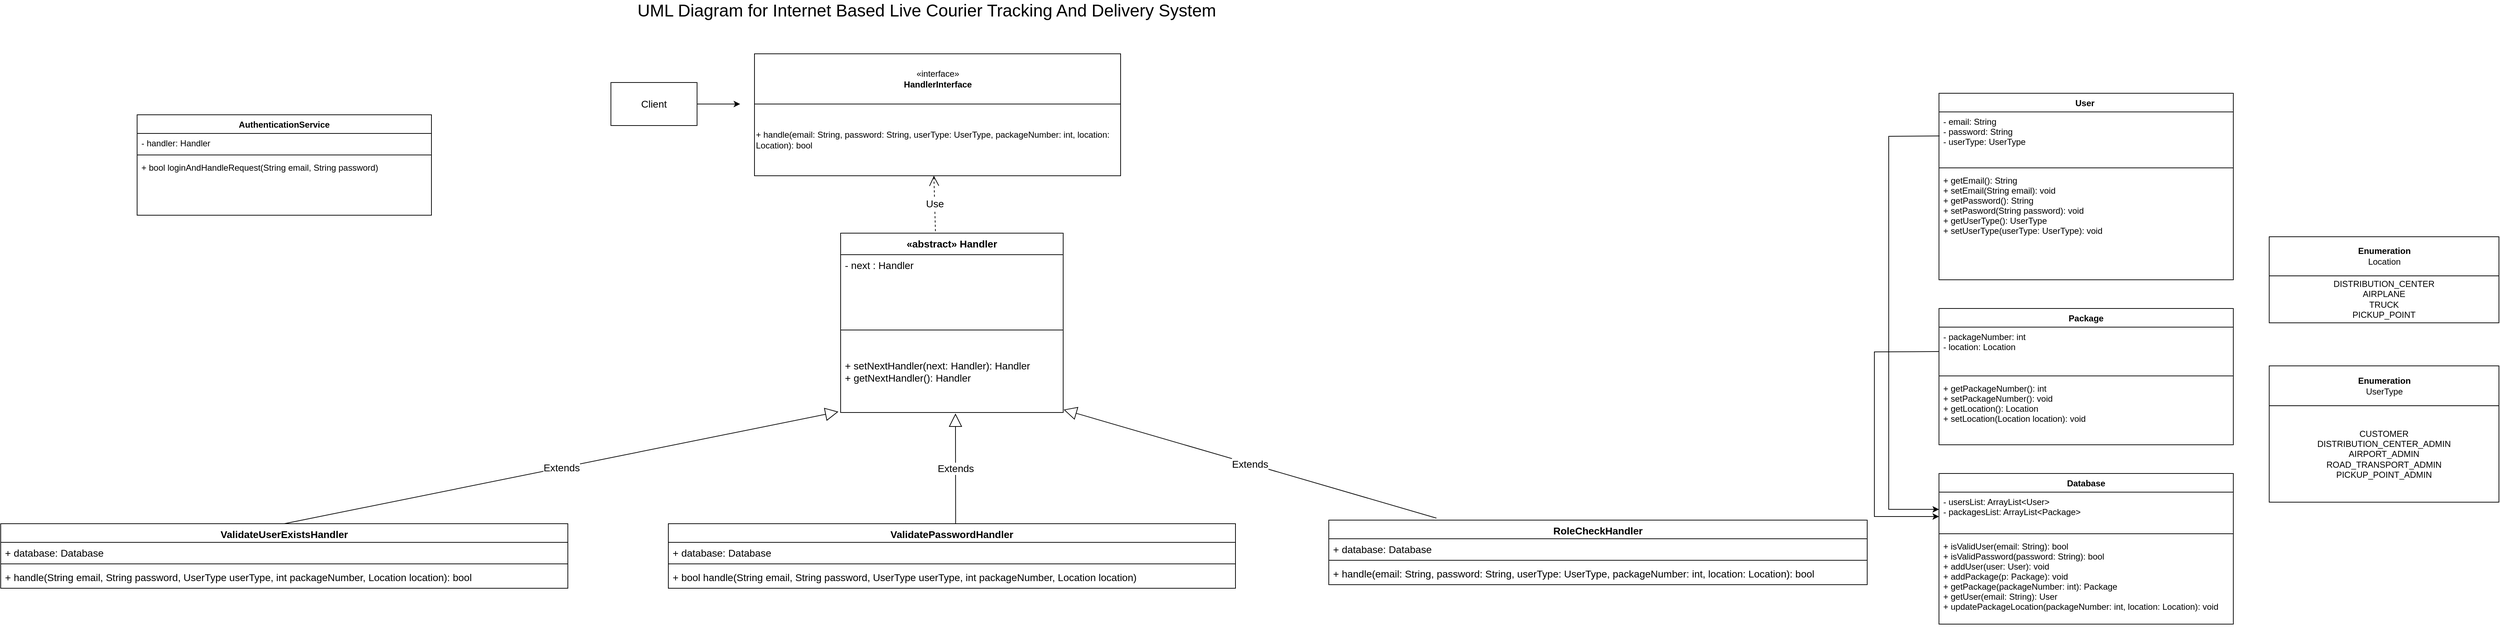 <mxfile version="17.4.6" type="github" pages="2">
  <diagram id="otWur2WPJ21rTFbDRPrZ" name="Chain of Responsibility">
    <mxGraphModel dx="1482" dy="1453" grid="1" gridSize="10" guides="1" tooltips="1" connect="1" arrows="1" fold="1" page="1" pageScale="1" pageWidth="850" pageHeight="1100" math="0" shadow="0">
      <root>
        <mxCell id="0" />
        <mxCell id="1" parent="0" />
        <mxCell id="FFa5N6bacRjldiAJ_zJj-1" value="Client" style="rounded=0;whiteSpace=wrap;html=1;fontSize=14;" parent="1" vertex="1">
          <mxGeometry x="290" y="-365" width="120" height="60" as="geometry" />
        </mxCell>
        <mxCell id="_Wz7owzD4imnTU0yhq6j-1" value="«interface»&lt;br&gt;&lt;b&gt;HandlerInterface&lt;/b&gt;" style="html=1;" parent="1" vertex="1">
          <mxGeometry x="490" y="-405" width="510" height="70" as="geometry" />
        </mxCell>
        <mxCell id="_Wz7owzD4imnTU0yhq6j-2" value="+ handle(email: String, password: String, userType: UserType, packageNumber: int, location: Location): bool" style="rounded=0;whiteSpace=wrap;html=1;align=left;" parent="1" vertex="1">
          <mxGeometry x="490" y="-335" width="510" height="100" as="geometry" />
        </mxCell>
        <mxCell id="0srOOCT5m3BE5MQQgk_T-1" value="«abstract» Handler" style="swimlane;fontStyle=1;align=center;verticalAlign=top;childLayout=stackLayout;horizontal=1;startSize=30;horizontalStack=0;resizeParent=1;resizeParentMax=0;resizeLast=0;collapsible=1;marginBottom=0;fontSize=14;" parent="1" vertex="1">
          <mxGeometry x="610" y="-155" width="310" height="250" as="geometry" />
        </mxCell>
        <mxCell id="0srOOCT5m3BE5MQQgk_T-2" value="- next : Handler" style="text;strokeColor=none;fillColor=none;align=left;verticalAlign=top;spacingLeft=4;spacingRight=4;overflow=hidden;rotatable=0;points=[[0,0.5],[1,0.5]];portConstraint=eastwest;fontSize=14;" parent="0srOOCT5m3BE5MQQgk_T-1" vertex="1">
          <mxGeometry y="30" width="310" height="70" as="geometry" />
        </mxCell>
        <mxCell id="0srOOCT5m3BE5MQQgk_T-3" value="" style="line;strokeWidth=1;fillColor=none;align=left;verticalAlign=middle;spacingTop=-1;spacingLeft=3;spacingRight=3;rotatable=0;labelPosition=right;points=[];portConstraint=eastwest;fontSize=14;" parent="0srOOCT5m3BE5MQQgk_T-1" vertex="1">
          <mxGeometry y="100" width="310" height="70" as="geometry" />
        </mxCell>
        <mxCell id="0srOOCT5m3BE5MQQgk_T-4" value="+ setNextHandler(next: Handler): Handler&#xa;+ getNextHandler(): Handler" style="text;strokeColor=none;fillColor=none;align=left;verticalAlign=top;spacingLeft=4;spacingRight=4;overflow=hidden;rotatable=0;points=[[0,0.5],[1,0.5]];portConstraint=eastwest;fontSize=14;" parent="0srOOCT5m3BE5MQQgk_T-1" vertex="1">
          <mxGeometry y="170" width="310" height="80" as="geometry" />
        </mxCell>
        <mxCell id="0srOOCT5m3BE5MQQgk_T-5" value="Use" style="endArrow=open;endSize=12;dashed=1;html=1;rounded=0;fontSize=14;exitX=0.426;exitY=-0.011;exitDx=0;exitDy=0;exitPerimeter=0;entryX=0.49;entryY=1;entryDx=0;entryDy=0;entryPerimeter=0;" parent="1" source="0srOOCT5m3BE5MQQgk_T-1" target="_Wz7owzD4imnTU0yhq6j-2" edge="1">
          <mxGeometry width="160" relative="1" as="geometry">
            <mxPoint x="630" y="35" as="sourcePoint" />
            <mxPoint x="620" y="-225" as="targetPoint" />
          </mxGeometry>
        </mxCell>
        <mxCell id="BcITJbNtXPjuCZlN1hM3-1" value="ValidateUserExistsHandler" style="swimlane;fontStyle=1;align=center;verticalAlign=top;childLayout=stackLayout;horizontal=1;startSize=26;horizontalStack=0;resizeParent=1;resizeParentMax=0;resizeLast=0;collapsible=1;marginBottom=0;fontSize=14;" parent="1" vertex="1">
          <mxGeometry x="-560" y="250" width="790" height="90" as="geometry" />
        </mxCell>
        <mxCell id="BcITJbNtXPjuCZlN1hM3-2" value="+ database: Database" style="text;strokeColor=none;fillColor=none;align=left;verticalAlign=top;spacingLeft=4;spacingRight=4;overflow=hidden;rotatable=0;points=[[0,0.5],[1,0.5]];portConstraint=eastwest;fontSize=14;" parent="BcITJbNtXPjuCZlN1hM3-1" vertex="1">
          <mxGeometry y="26" width="790" height="26" as="geometry" />
        </mxCell>
        <mxCell id="BcITJbNtXPjuCZlN1hM3-3" value="" style="line;strokeWidth=1;fillColor=none;align=left;verticalAlign=middle;spacingTop=-1;spacingLeft=3;spacingRight=3;rotatable=0;labelPosition=right;points=[];portConstraint=eastwest;fontSize=14;" parent="BcITJbNtXPjuCZlN1hM3-1" vertex="1">
          <mxGeometry y="52" width="790" height="8" as="geometry" />
        </mxCell>
        <mxCell id="BcITJbNtXPjuCZlN1hM3-4" value="+ handle(String email, String password, UserType userType, int packageNumber, Location location): bool" style="text;strokeColor=none;fillColor=none;align=left;verticalAlign=top;spacingLeft=4;spacingRight=4;overflow=hidden;rotatable=0;points=[[0,0.5],[1,0.5]];portConstraint=eastwest;fontSize=14;" parent="BcITJbNtXPjuCZlN1hM3-1" vertex="1">
          <mxGeometry y="60" width="790" height="30" as="geometry" />
        </mxCell>
        <mxCell id="BcITJbNtXPjuCZlN1hM3-5" value="Extends" style="endArrow=block;endSize=16;endFill=0;html=1;rounded=0;fontSize=14;entryX=-0.01;entryY=0.986;entryDx=0;entryDy=0;entryPerimeter=0;exitX=0.5;exitY=0;exitDx=0;exitDy=0;" parent="1" source="BcITJbNtXPjuCZlN1hM3-1" target="0srOOCT5m3BE5MQQgk_T-4" edge="1">
          <mxGeometry width="160" relative="1" as="geometry">
            <mxPoint x="400" y="205" as="sourcePoint" />
            <mxPoint x="560" y="205" as="targetPoint" />
          </mxGeometry>
        </mxCell>
        <mxCell id="qop3O2mttNvPQfYEsp8q-5" value="Extends" style="endArrow=block;endSize=16;endFill=0;html=1;rounded=0;fontSize=14;entryX=0.516;entryY=1.017;entryDx=0;entryDy=0;exitX=0.483;exitY=-0.004;exitDx=0;exitDy=0;entryPerimeter=0;exitPerimeter=0;" parent="1" target="0srOOCT5m3BE5MQQgk_T-4" edge="1">
          <mxGeometry width="160" relative="1" as="geometry">
            <mxPoint x="770.21" y="249.64" as="sourcePoint" />
            <mxPoint x="988.96" y="102.928" as="targetPoint" />
          </mxGeometry>
        </mxCell>
        <mxCell id="PGxlf7fOoOstRI18fU5A-1" value="RoleCheckHandler" style="swimlane;fontStyle=1;align=center;verticalAlign=top;childLayout=stackLayout;horizontal=1;startSize=26;horizontalStack=0;resizeParent=1;resizeParentMax=0;resizeLast=0;collapsible=1;marginBottom=0;fontSize=14;" parent="1" vertex="1">
          <mxGeometry x="1290" y="245" width="750" height="90" as="geometry" />
        </mxCell>
        <mxCell id="PGxlf7fOoOstRI18fU5A-2" value="+ database: Database" style="text;strokeColor=none;fillColor=none;align=left;verticalAlign=top;spacingLeft=4;spacingRight=4;overflow=hidden;rotatable=0;points=[[0,0.5],[1,0.5]];portConstraint=eastwest;fontSize=14;" parent="PGxlf7fOoOstRI18fU5A-1" vertex="1">
          <mxGeometry y="26" width="750" height="26" as="geometry" />
        </mxCell>
        <mxCell id="PGxlf7fOoOstRI18fU5A-3" value="" style="line;strokeWidth=1;fillColor=none;align=left;verticalAlign=middle;spacingTop=-1;spacingLeft=3;spacingRight=3;rotatable=0;labelPosition=right;points=[];portConstraint=eastwest;fontSize=14;" parent="PGxlf7fOoOstRI18fU5A-1" vertex="1">
          <mxGeometry y="52" width="750" height="8" as="geometry" />
        </mxCell>
        <mxCell id="PGxlf7fOoOstRI18fU5A-4" value="+ handle(email: String, password: String, userType: UserType, packageNumber: int, location: Location): bool" style="text;strokeColor=none;fillColor=none;align=left;verticalAlign=top;spacingLeft=4;spacingRight=4;overflow=hidden;rotatable=0;points=[[0,0.5],[1,0.5]];portConstraint=eastwest;fontSize=14;" parent="PGxlf7fOoOstRI18fU5A-1" vertex="1">
          <mxGeometry y="60" width="750" height="30" as="geometry" />
        </mxCell>
        <mxCell id="PGxlf7fOoOstRI18fU5A-5" value="Extends" style="endArrow=block;endSize=16;endFill=0;html=1;rounded=0;fontSize=14;entryX=1.002;entryY=0.95;entryDx=0;entryDy=0;exitX=0.2;exitY=-0.031;exitDx=0;exitDy=0;exitPerimeter=0;entryPerimeter=0;" parent="1" source="PGxlf7fOoOstRI18fU5A-1" target="0srOOCT5m3BE5MQQgk_T-4" edge="1">
          <mxGeometry width="160" relative="1" as="geometry">
            <mxPoint x="1070" y="175.004" as="sourcePoint" />
            <mxPoint x="1030" y="30" as="targetPoint" />
          </mxGeometry>
        </mxCell>
        <mxCell id="hAEmtSs_mm4udfY4H9ZR-1" value="Package" style="swimlane;fontStyle=1;align=center;verticalAlign=top;childLayout=stackLayout;horizontal=1;startSize=26;horizontalStack=0;resizeParent=1;resizeParentMax=0;resizeLast=0;collapsible=1;marginBottom=0;" parent="1" vertex="1">
          <mxGeometry x="2140" y="-50" width="410" height="190" as="geometry" />
        </mxCell>
        <mxCell id="hAEmtSs_mm4udfY4H9ZR-2" value="- packageNumber: int&#xa;- location: Location" style="text;strokeColor=none;fillColor=none;align=left;verticalAlign=top;spacingLeft=4;spacingRight=4;overflow=hidden;rotatable=0;points=[[0,0.5],[1,0.5]];portConstraint=eastwest;" parent="hAEmtSs_mm4udfY4H9ZR-1" vertex="1">
          <mxGeometry y="26" width="410" height="64" as="geometry" />
        </mxCell>
        <mxCell id="hAEmtSs_mm4udfY4H9ZR-3" value="" style="line;strokeWidth=1;fillColor=none;align=left;verticalAlign=middle;spacingTop=-1;spacingLeft=3;spacingRight=3;rotatable=0;labelPosition=right;points=[];portConstraint=eastwest;" parent="hAEmtSs_mm4udfY4H9ZR-1" vertex="1">
          <mxGeometry y="90" width="410" height="8" as="geometry" />
        </mxCell>
        <mxCell id="hAEmtSs_mm4udfY4H9ZR-4" value="+ getPackageNumber(): int&#xa;+ setPackageNumber(): void&#xa;+ getLocation(): Location&#xa;+ setLocation(Location location): void" style="text;strokeColor=none;fillColor=none;align=left;verticalAlign=top;spacingLeft=4;spacingRight=4;overflow=hidden;rotatable=0;points=[[0,0.5],[1,0.5]];portConstraint=eastwest;" parent="hAEmtSs_mm4udfY4H9ZR-1" vertex="1">
          <mxGeometry y="98" width="410" height="92" as="geometry" />
        </mxCell>
        <mxCell id="rr0swaz7cRlBqUtbKK85-1" value="User " style="swimlane;fontStyle=1;align=center;verticalAlign=top;childLayout=stackLayout;horizontal=1;startSize=26;horizontalStack=0;resizeParent=1;resizeParentMax=0;resizeLast=0;collapsible=1;marginBottom=0;" parent="1" vertex="1">
          <mxGeometry x="2140" y="-350" width="410" height="260" as="geometry" />
        </mxCell>
        <mxCell id="rr0swaz7cRlBqUtbKK85-2" value="- email: String&#xa;- password: String&#xa;- userType: UserType&#xa;" style="text;strokeColor=none;fillColor=none;align=left;verticalAlign=top;spacingLeft=4;spacingRight=4;overflow=hidden;rotatable=0;points=[[0,0.5],[1,0.5]];portConstraint=eastwest;" parent="rr0swaz7cRlBqUtbKK85-1" vertex="1">
          <mxGeometry y="26" width="410" height="74" as="geometry" />
        </mxCell>
        <mxCell id="rr0swaz7cRlBqUtbKK85-3" value="" style="line;strokeWidth=1;fillColor=none;align=left;verticalAlign=middle;spacingTop=-1;spacingLeft=3;spacingRight=3;rotatable=0;labelPosition=right;points=[];portConstraint=eastwest;" parent="rr0swaz7cRlBqUtbKK85-1" vertex="1">
          <mxGeometry y="100" width="410" height="8" as="geometry" />
        </mxCell>
        <mxCell id="rr0swaz7cRlBqUtbKK85-4" value="+ getEmail(): String&#xa;+ setEmail(String email): void&#xa;+ getPassword(): String&#xa;+ setPasword(String password): void&#xa;+ getUserType(): UserType&#xa;+ setUserType(userType: UserType): void" style="text;strokeColor=none;fillColor=none;align=left;verticalAlign=top;spacingLeft=4;spacingRight=4;overflow=hidden;rotatable=0;points=[[0,0.5],[1,0.5]];portConstraint=eastwest;" parent="rr0swaz7cRlBqUtbKK85-1" vertex="1">
          <mxGeometry y="108" width="410" height="152" as="geometry" />
        </mxCell>
        <mxCell id="MUsQoXS8Kp3FrqYdgBrQ-4" value="" style="group" parent="1" vertex="1" connectable="0">
          <mxGeometry x="2600" y="30" width="320" height="200" as="geometry" />
        </mxCell>
        <mxCell id="MUsQoXS8Kp3FrqYdgBrQ-5" value="&lt;b&gt;Enumeration&lt;/b&gt;&lt;br&gt;UserType" style="html=1;" parent="MUsQoXS8Kp3FrqYdgBrQ-4" vertex="1">
          <mxGeometry width="320" height="55.56" as="geometry" />
        </mxCell>
        <mxCell id="MUsQoXS8Kp3FrqYdgBrQ-6" value="CUSTOMER&lt;br&gt;DISTRIBUTION_CENTER_ADMIN&lt;br&gt;AIRPORT_ADMIN&lt;br&gt;ROAD_TRANSPORT_ADMIN&lt;br&gt;PICKUP_POINT_ADMIN" style="whiteSpace=wrap;html=1;" parent="MUsQoXS8Kp3FrqYdgBrQ-4" vertex="1">
          <mxGeometry y="55.56" width="320" height="134.44" as="geometry" />
        </mxCell>
        <mxCell id="jja-RJN0jUGoPcYpES7G-3" value="" style="endArrow=classic;html=1;rounded=0;fontSize=14;exitX=1;exitY=0.5;exitDx=0;exitDy=0;" parent="1" source="FFa5N6bacRjldiAJ_zJj-1" edge="1">
          <mxGeometry width="50" height="50" relative="1" as="geometry">
            <mxPoint x="1050" y="45" as="sourcePoint" />
            <mxPoint x="470" y="-335" as="targetPoint" />
          </mxGeometry>
        </mxCell>
        <mxCell id="ImdTXS83Y6dw-iiiufQJ-1" value="AuthenticationService" style="swimlane;fontStyle=1;align=center;verticalAlign=top;childLayout=stackLayout;horizontal=1;startSize=26;horizontalStack=0;resizeParent=1;resizeParentMax=0;resizeLast=0;collapsible=1;marginBottom=0;" parent="1" vertex="1">
          <mxGeometry x="-370" y="-320" width="410" height="140" as="geometry" />
        </mxCell>
        <mxCell id="ImdTXS83Y6dw-iiiufQJ-2" value="- handler: Handler" style="text;strokeColor=none;fillColor=none;align=left;verticalAlign=top;spacingLeft=4;spacingRight=4;overflow=hidden;rotatable=0;points=[[0,0.5],[1,0.5]];portConstraint=eastwest;" parent="ImdTXS83Y6dw-iiiufQJ-1" vertex="1">
          <mxGeometry y="26" width="410" height="26" as="geometry" />
        </mxCell>
        <mxCell id="ImdTXS83Y6dw-iiiufQJ-3" value="" style="line;strokeWidth=1;fillColor=none;align=left;verticalAlign=middle;spacingTop=-1;spacingLeft=3;spacingRight=3;rotatable=0;labelPosition=right;points=[];portConstraint=eastwest;" parent="ImdTXS83Y6dw-iiiufQJ-1" vertex="1">
          <mxGeometry y="52" width="410" height="8" as="geometry" />
        </mxCell>
        <mxCell id="ImdTXS83Y6dw-iiiufQJ-4" value="+ bool loginAndHandleRequest(String email, String password)" style="text;strokeColor=none;fillColor=none;align=left;verticalAlign=top;spacingLeft=4;spacingRight=4;overflow=hidden;rotatable=0;points=[[0,0.5],[1,0.5]];portConstraint=eastwest;" parent="ImdTXS83Y6dw-iiiufQJ-1" vertex="1">
          <mxGeometry y="60" width="410" height="80" as="geometry" />
        </mxCell>
        <mxCell id="ImdTXS83Y6dw-iiiufQJ-5" value="Database" style="swimlane;fontStyle=1;align=center;verticalAlign=top;childLayout=stackLayout;horizontal=1;startSize=26;horizontalStack=0;resizeParent=1;resizeParentMax=0;resizeLast=0;collapsible=1;marginBottom=0;" parent="1" vertex="1">
          <mxGeometry x="2140" y="180" width="410" height="210" as="geometry" />
        </mxCell>
        <mxCell id="ImdTXS83Y6dw-iiiufQJ-6" value="- usersList: ArrayList&lt;User&gt;&#xa;- packagesList: ArrayList&lt;Package&gt;" style="text;strokeColor=none;fillColor=none;align=left;verticalAlign=top;spacingLeft=4;spacingRight=4;overflow=hidden;rotatable=0;points=[[0,0.5],[1,0.5]];portConstraint=eastwest;" parent="ImdTXS83Y6dw-iiiufQJ-5" vertex="1">
          <mxGeometry y="26" width="410" height="54" as="geometry" />
        </mxCell>
        <mxCell id="ImdTXS83Y6dw-iiiufQJ-7" value="" style="line;strokeWidth=1;fillColor=none;align=left;verticalAlign=middle;spacingTop=-1;spacingLeft=3;spacingRight=3;rotatable=0;labelPosition=right;points=[];portConstraint=eastwest;" parent="ImdTXS83Y6dw-iiiufQJ-5" vertex="1">
          <mxGeometry y="80" width="410" height="8" as="geometry" />
        </mxCell>
        <mxCell id="ImdTXS83Y6dw-iiiufQJ-8" value="+ isValidUser(email: String): bool&#xa;+ isValidPassword(password: String): bool&#xa;+ addUser(user: User): void&#xa;+ addPackage(p: Package): void&#xa;+ getPackage(packageNumber: int): Package&#xa;+ getUser(email: String): User&#xa;+ updatePackageLocation(packageNumber: int, location: Location): void&#xa;" style="text;strokeColor=none;fillColor=none;align=left;verticalAlign=top;spacingLeft=4;spacingRight=4;overflow=hidden;rotatable=0;points=[[0,0.5],[1,0.5]];portConstraint=eastwest;" parent="ImdTXS83Y6dw-iiiufQJ-5" vertex="1">
          <mxGeometry y="88" width="410" height="122" as="geometry" />
        </mxCell>
        <mxCell id="rKR4BnmrtI5eepBH9tX6-1" value="" style="group" parent="1" vertex="1" connectable="0">
          <mxGeometry x="2600" y="-150" width="320" height="120" as="geometry" />
        </mxCell>
        <mxCell id="rKR4BnmrtI5eepBH9tX6-2" value="&lt;b&gt;Enumeration&lt;/b&gt;&lt;br&gt;Location" style="html=1;" parent="rKR4BnmrtI5eepBH9tX6-1" vertex="1">
          <mxGeometry width="320.0" height="54.545" as="geometry" />
        </mxCell>
        <mxCell id="rKR4BnmrtI5eepBH9tX6-3" value="DISTRIBUTION_CENTER&lt;br&gt;AIRPLANE&lt;br&gt;TRUCK&lt;br&gt;PICKUP_POINT" style="whiteSpace=wrap;html=1;" parent="rKR4BnmrtI5eepBH9tX6-1" vertex="1">
          <mxGeometry y="54.545" width="320.0" height="65.455" as="geometry" />
        </mxCell>
        <mxCell id="kcaJnivnjWEx7B69TTp--1" value="ValidatePasswordHandler" style="swimlane;fontStyle=1;align=center;verticalAlign=top;childLayout=stackLayout;horizontal=1;startSize=26;horizontalStack=0;resizeParent=1;resizeParentMax=0;resizeLast=0;collapsible=1;marginBottom=0;fontSize=14;" parent="1" vertex="1">
          <mxGeometry x="370" y="250" width="790" height="90" as="geometry" />
        </mxCell>
        <mxCell id="kcaJnivnjWEx7B69TTp--2" value="+ database: Database" style="text;strokeColor=none;fillColor=none;align=left;verticalAlign=top;spacingLeft=4;spacingRight=4;overflow=hidden;rotatable=0;points=[[0,0.5],[1,0.5]];portConstraint=eastwest;fontSize=14;" parent="kcaJnivnjWEx7B69TTp--1" vertex="1">
          <mxGeometry y="26" width="790" height="26" as="geometry" />
        </mxCell>
        <mxCell id="kcaJnivnjWEx7B69TTp--3" value="" style="line;strokeWidth=1;fillColor=none;align=left;verticalAlign=middle;spacingTop=-1;spacingLeft=3;spacingRight=3;rotatable=0;labelPosition=right;points=[];portConstraint=eastwest;fontSize=14;" parent="kcaJnivnjWEx7B69TTp--1" vertex="1">
          <mxGeometry y="52" width="790" height="8" as="geometry" />
        </mxCell>
        <mxCell id="kcaJnivnjWEx7B69TTp--4" value="+ bool handle(String email, String password, UserType userType, int packageNumber, Location location)" style="text;strokeColor=none;fillColor=none;align=left;verticalAlign=top;spacingLeft=4;spacingRight=4;overflow=hidden;rotatable=0;points=[[0,0.5],[1,0.5]];portConstraint=eastwest;fontSize=14;" parent="kcaJnivnjWEx7B69TTp--1" vertex="1">
          <mxGeometry y="60" width="790" height="30" as="geometry" />
        </mxCell>
        <mxCell id="VBod3FkIxNUxRpvf7zoo-2" value="&lt;font style=&quot;font-size: 24px&quot;&gt;UML Diagram for&amp;nbsp;Internet Based Live Courier Tracking And Delivery System&lt;/font&gt;" style="text;html=1;strokeColor=none;fillColor=none;align=center;verticalAlign=middle;whiteSpace=wrap;rounded=0;" parent="1" vertex="1">
          <mxGeometry x="150" y="-480" width="1160" height="30" as="geometry" />
        </mxCell>
        <mxCell id="RmF1PEcsJet1cVzmb6TF-1" value="" style="endArrow=classic;html=1;rounded=0;exitX=0.002;exitY=0.452;exitDx=0;exitDy=0;exitPerimeter=0;" edge="1" parent="1" source="rr0swaz7cRlBqUtbKK85-2">
          <mxGeometry width="50" height="50" relative="1" as="geometry">
            <mxPoint x="2050" y="-170" as="sourcePoint" />
            <mxPoint x="2140" y="230" as="targetPoint" />
            <Array as="points">
              <mxPoint x="2070" y="-290" />
              <mxPoint x="2070" y="-120" />
              <mxPoint x="2070" y="230" />
            </Array>
          </mxGeometry>
        </mxCell>
        <mxCell id="RmF1PEcsJet1cVzmb6TF-2" value="" style="endArrow=classic;html=1;rounded=0;entryX=0;entryY=0.63;entryDx=0;entryDy=0;entryPerimeter=0;" edge="1" parent="1" target="ImdTXS83Y6dw-iiiufQJ-6">
          <mxGeometry width="50" height="50" relative="1" as="geometry">
            <mxPoint x="2140" y="10" as="sourcePoint" />
            <mxPoint x="2120" y="530.55" as="targetPoint" />
            <Array as="points">
              <mxPoint x="2050" y="10.55" />
              <mxPoint x="2050" y="180.55" />
              <mxPoint x="2050" y="240" />
            </Array>
          </mxGeometry>
        </mxCell>
      </root>
    </mxGraphModel>
  </diagram>
  <diagram id="p0ZPCLanHvWfhputDumy" name="Representation">
    <mxGraphModel dx="1422" dy="794" grid="1" gridSize="10" guides="1" tooltips="1" connect="1" arrows="1" fold="1" page="1" pageScale="1" pageWidth="850" pageHeight="1100" math="0" shadow="0">
      <root>
        <mxCell id="0" />
        <mxCell id="1" parent="0" />
        <mxCell id="NjzL8MiuOtKuMUMjUwra-14" value="" style="rounded=0;whiteSpace=wrap;html=1;" parent="1" vertex="1">
          <mxGeometry x="170" y="270" width="660" height="230" as="geometry" />
        </mxCell>
        <mxCell id="NjzL8MiuOtKuMUMjUwra-1" value="Request" style="rounded=0;whiteSpace=wrap;html=1;" parent="1" vertex="1">
          <mxGeometry x="40" y="360" width="120" height="60" as="geometry" />
        </mxCell>
        <mxCell id="NjzL8MiuOtKuMUMjUwra-3" value="" style="endArrow=classic;html=1;rounded=0;exitX=1;exitY=0.5;exitDx=0;exitDy=0;" parent="1" source="NjzL8MiuOtKuMUMjUwra-1" edge="1">
          <mxGeometry width="50" height="50" relative="1" as="geometry">
            <mxPoint x="400" y="430" as="sourcePoint" />
            <mxPoint x="240" y="390" as="targetPoint" />
          </mxGeometry>
        </mxCell>
        <mxCell id="NjzL8MiuOtKuMUMjUwra-4" value="Handle Email Validation" style="rounded=0;whiteSpace=wrap;html=1;" parent="1" vertex="1">
          <mxGeometry x="240" y="360" width="120" height="60" as="geometry" />
        </mxCell>
        <mxCell id="NjzL8MiuOtKuMUMjUwra-5" value="" style="endArrow=classic;html=1;rounded=0;exitX=1;exitY=0.5;exitDx=0;exitDy=0;" parent="1" source="NjzL8MiuOtKuMUMjUwra-4" edge="1">
          <mxGeometry width="50" height="50" relative="1" as="geometry">
            <mxPoint x="600" y="430" as="sourcePoint" />
            <mxPoint x="440" y="390" as="targetPoint" />
          </mxGeometry>
        </mxCell>
        <mxCell id="NjzL8MiuOtKuMUMjUwra-6" value="Handle Password Validation" style="rounded=0;whiteSpace=wrap;html=1;" parent="1" vertex="1">
          <mxGeometry x="440" y="360" width="120" height="60" as="geometry" />
        </mxCell>
        <mxCell id="NjzL8MiuOtKuMUMjUwra-7" value="" style="endArrow=classic;html=1;rounded=0;exitX=1;exitY=0.5;exitDx=0;exitDy=0;" parent="1" source="NjzL8MiuOtKuMUMjUwra-6" edge="1">
          <mxGeometry width="50" height="50" relative="1" as="geometry">
            <mxPoint x="800" y="430" as="sourcePoint" />
            <mxPoint x="640" y="390" as="targetPoint" />
          </mxGeometry>
        </mxCell>
        <mxCell id="NjzL8MiuOtKuMUMjUwra-8" value="Handle Role Validation" style="rounded=0;whiteSpace=wrap;html=1;" parent="1" vertex="1">
          <mxGeometry x="640" y="360" width="120" height="60" as="geometry" />
        </mxCell>
        <mxCell id="NjzL8MiuOtKuMUMjUwra-9" value="" style="endArrow=classic;html=1;rounded=0;exitX=1;exitY=0.5;exitDx=0;exitDy=0;entryX=0;entryY=0.5;entryDx=0;entryDy=0;" parent="1" source="NjzL8MiuOtKuMUMjUwra-8" target="NjzL8MiuOtKuMUMjUwra-10" edge="1">
          <mxGeometry width="50" height="50" relative="1" as="geometry">
            <mxPoint x="1000" y="430" as="sourcePoint" />
            <mxPoint x="840" y="390" as="targetPoint" />
          </mxGeometry>
        </mxCell>
        <mxCell id="NjzL8MiuOtKuMUMjUwra-10" value="&lt;blockquote style=&quot;margin: 0 0 0 40px ; border: none ; padding: 0px&quot;&gt;Update Package Location&lt;/blockquote&gt;" style="rounded=0;whiteSpace=wrap;html=1;" parent="1" vertex="1">
          <mxGeometry x="850" y="280" width="120" height="60" as="geometry" />
        </mxCell>
        <mxCell id="NjzL8MiuOtKuMUMjUwra-12" value="Retrieve Package Info" style="rounded=0;whiteSpace=wrap;html=1;" parent="1" vertex="1">
          <mxGeometry x="850" y="440" width="120" height="60" as="geometry" />
        </mxCell>
        <mxCell id="NjzL8MiuOtKuMUMjUwra-13" value="" style="endArrow=classic;html=1;rounded=0;exitX=1;exitY=0.5;exitDx=0;exitDy=0;entryX=0;entryY=0.5;entryDx=0;entryDy=0;" parent="1" source="NjzL8MiuOtKuMUMjUwra-8" target="NjzL8MiuOtKuMUMjUwra-12" edge="1">
          <mxGeometry width="50" height="50" relative="1" as="geometry">
            <mxPoint x="1210" y="510" as="sourcePoint" />
            <mxPoint x="890" y="570" as="targetPoint" />
          </mxGeometry>
        </mxCell>
        <mxCell id="NjzL8MiuOtKuMUMjUwra-15" value="&lt;font style=&quot;font-size: 14px&quot;&gt;Chain of Responsibility&lt;/font&gt;" style="text;html=1;align=center;verticalAlign=middle;resizable=0;points=[];autosize=1;strokeColor=none;fillColor=none;" parent="1" vertex="1">
          <mxGeometry x="420" y="240" width="160" height="20" as="geometry" />
        </mxCell>
        <mxCell id="NjzL8MiuOtKuMUMjUwra-16" value="Handle Error/Exception" style="text;html=1;strokeColor=none;fillColor=none;align=center;verticalAlign=middle;whiteSpace=wrap;rounded=0;fontSize=14;" parent="1" vertex="1">
          <mxGeometry x="210" y="550" width="180" height="30" as="geometry" />
        </mxCell>
        <mxCell id="NjzL8MiuOtKuMUMjUwra-17" value="&lt;span style=&quot;color: rgb(0, 0, 0); font-family: helvetica; font-size: 14px; font-style: normal; font-weight: 400; letter-spacing: normal; text-align: center; text-indent: 0px; text-transform: none; word-spacing: 0px; background-color: rgb(248, 249, 250); display: inline; float: none;&quot;&gt;Handle Error/Exception&lt;/span&gt;" style="text;whiteSpace=wrap;html=1;fontSize=14;" parent="1" vertex="1">
          <mxGeometry x="440" y="550" width="170" height="30" as="geometry" />
        </mxCell>
        <mxCell id="NjzL8MiuOtKuMUMjUwra-18" value="&lt;span style=&quot;color: rgb(0, 0, 0); font-family: helvetica; font-size: 14px; font-style: normal; font-weight: 400; letter-spacing: normal; text-align: center; text-indent: 0px; text-transform: none; word-spacing: 0px; background-color: rgb(248, 249, 250); display: inline; float: none;&quot;&gt;Handle Error/Exception&lt;/span&gt;" style="text;whiteSpace=wrap;html=1;fontSize=14;" parent="1" vertex="1">
          <mxGeometry x="640" y="550" width="170" height="30" as="geometry" />
        </mxCell>
        <mxCell id="NjzL8MiuOtKuMUMjUwra-19" value="" style="endArrow=classic;html=1;rounded=0;fontSize=14;exitX=0.425;exitY=1.033;exitDx=0;exitDy=0;exitPerimeter=0;" parent="1" source="NjzL8MiuOtKuMUMjUwra-4" edge="1">
          <mxGeometry width="50" height="50" relative="1" as="geometry">
            <mxPoint x="590" y="380" as="sourcePoint" />
            <mxPoint x="291" y="540" as="targetPoint" />
          </mxGeometry>
        </mxCell>
        <mxCell id="NjzL8MiuOtKuMUMjUwra-20" value="" style="endArrow=classic;html=1;rounded=0;fontSize=14;exitX=0.425;exitY=1.033;exitDx=0;exitDy=0;exitPerimeter=0;" parent="1" edge="1">
          <mxGeometry width="50" height="50" relative="1" as="geometry">
            <mxPoint x="510" y="420" as="sourcePoint" />
            <mxPoint x="510" y="538.02" as="targetPoint" />
          </mxGeometry>
        </mxCell>
        <mxCell id="NjzL8MiuOtKuMUMjUwra-21" value="" style="endArrow=classic;html=1;rounded=0;fontSize=14;exitX=0.425;exitY=1.033;exitDx=0;exitDy=0;exitPerimeter=0;" parent="1" edge="1">
          <mxGeometry width="50" height="50" relative="1" as="geometry">
            <mxPoint x="700" y="420" as="sourcePoint" />
            <mxPoint x="700" y="538.02" as="targetPoint" />
          </mxGeometry>
        </mxCell>
      </root>
    </mxGraphModel>
  </diagram>
</mxfile>
